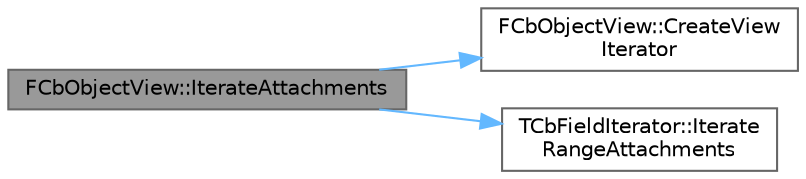 digraph "FCbObjectView::IterateAttachments"
{
 // INTERACTIVE_SVG=YES
 // LATEX_PDF_SIZE
  bgcolor="transparent";
  edge [fontname=Helvetica,fontsize=10,labelfontname=Helvetica,labelfontsize=10];
  node [fontname=Helvetica,fontsize=10,shape=box,height=0.2,width=0.4];
  rankdir="LR";
  Node1 [id="Node000001",label="FCbObjectView::IterateAttachments",height=0.2,width=0.4,color="gray40", fillcolor="grey60", style="filled", fontcolor="black",tooltip="Invoke the visitor for every attachment in the object."];
  Node1 -> Node2 [id="edge1_Node000001_Node000002",color="steelblue1",style="solid",tooltip=" "];
  Node2 [id="Node000002",label="FCbObjectView::CreateView\lIterator",height=0.2,width=0.4,color="grey40", fillcolor="white", style="filled",URL="$dc/d1a/classFCbObjectView.html#ad8c589ccfa6b567f441be3ab43a7f65a",tooltip=" "];
  Node1 -> Node3 [id="edge2_Node000001_Node000003",color="steelblue1",style="solid",tooltip=" "];
  Node3 [id="Node000003",label="TCbFieldIterator::Iterate\lRangeAttachments",height=0.2,width=0.4,color="grey40", fillcolor="white", style="filled",URL="$d5/de3/classTCbFieldIterator.html#ae6324e584e56ebacd81dbc22fab09283",tooltip="Invoke the visitor for every attachment in the field range."];
}
